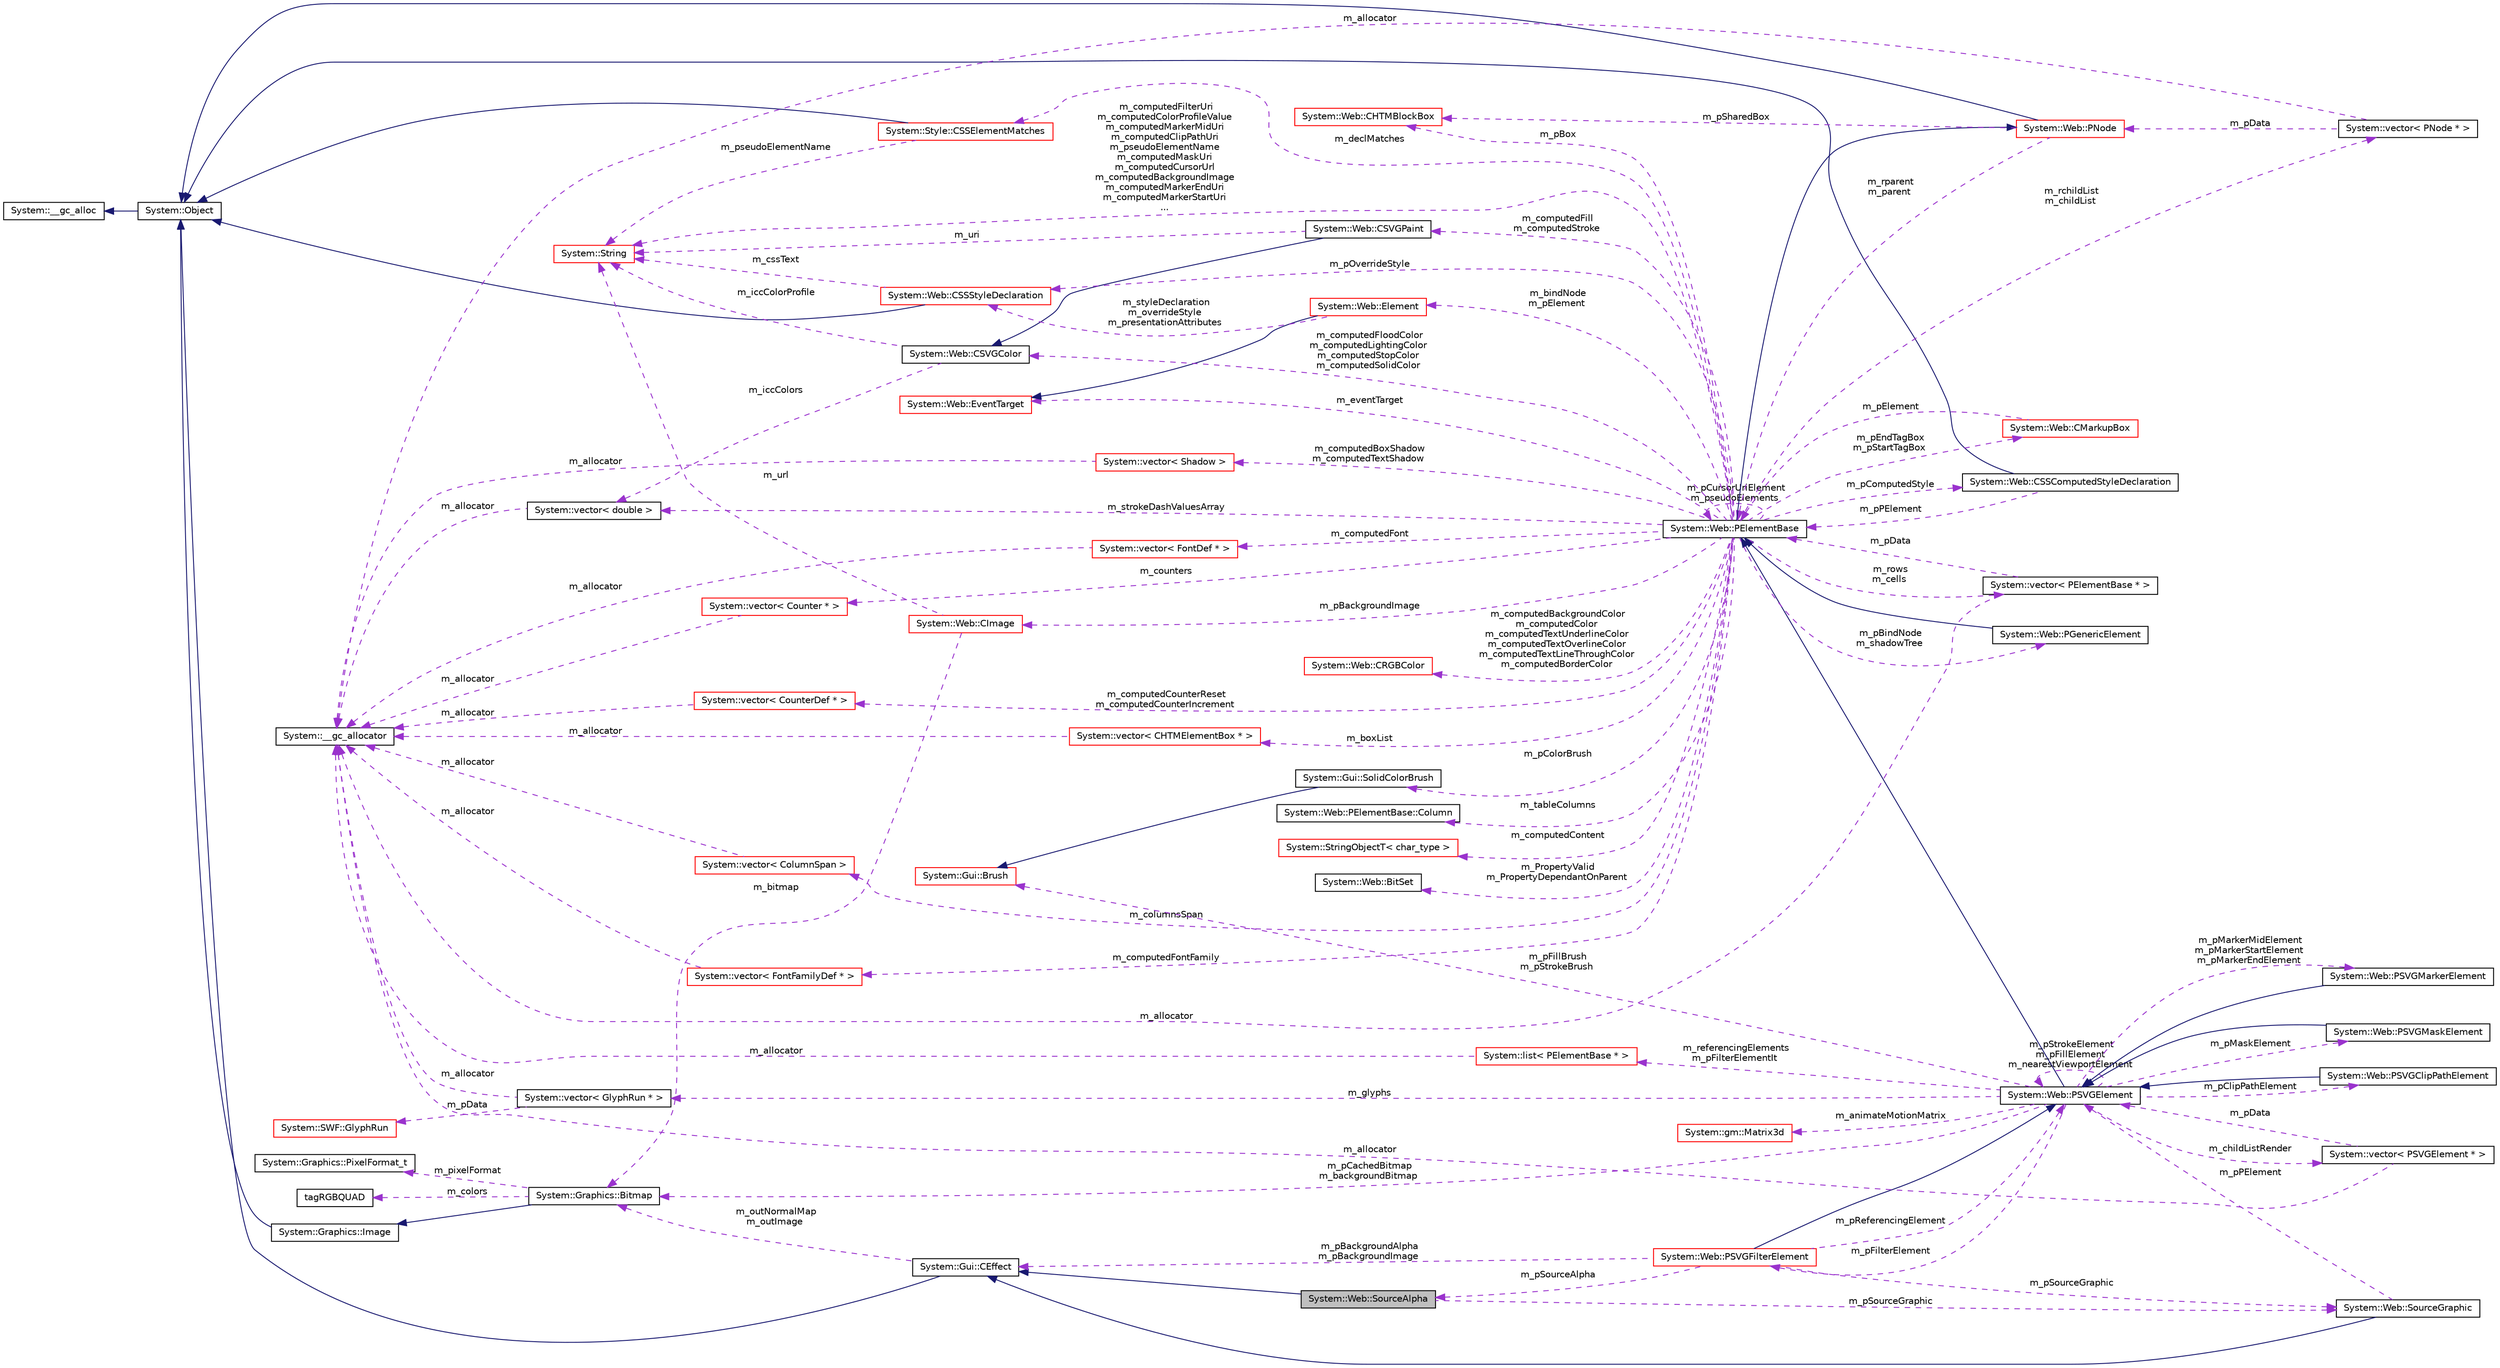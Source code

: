 digraph G
{
  edge [fontname="Helvetica",fontsize="10",labelfontname="Helvetica",labelfontsize="10"];
  node [fontname="Helvetica",fontsize="10",shape=record];
  rankdir="LR";
  Node1 [label="System::Web::SourceAlpha",height=0.2,width=0.4,color="black", fillcolor="grey75", style="filled" fontcolor="black"];
  Node2 -> Node1 [dir="back",color="midnightblue",fontsize="10",style="solid",fontname="Helvetica"];
  Node2 [label="System::Gui::CEffect",height=0.2,width=0.4,color="black", fillcolor="white", style="filled",URL="$class_system_1_1_gui_1_1_c_effect.html"];
  Node3 -> Node2 [dir="back",color="midnightblue",fontsize="10",style="solid",fontname="Helvetica"];
  Node3 [label="System::Object",height=0.2,width=0.4,color="black", fillcolor="white", style="filled",URL="$class_system_1_1_object.html"];
  Node4 -> Node3 [dir="back",color="midnightblue",fontsize="10",style="solid",fontname="Helvetica"];
  Node4 [label="System::__gc_alloc",height=0.2,width=0.4,color="black", fillcolor="white", style="filled",URL="$class_system_1_1____gc__alloc.html"];
  Node5 -> Node2 [dir="back",color="darkorchid3",fontsize="10",style="dashed",label=" m_outNormalMap\nm_outImage" ,fontname="Helvetica"];
  Node5 [label="System::Graphics::Bitmap",height=0.2,width=0.4,color="black", fillcolor="white", style="filled",URL="$class_system_1_1_graphics_1_1_bitmap.html"];
  Node6 -> Node5 [dir="back",color="midnightblue",fontsize="10",style="solid",fontname="Helvetica"];
  Node6 [label="System::Graphics::Image",height=0.2,width=0.4,color="black", fillcolor="white", style="filled",URL="$class_system_1_1_graphics_1_1_image.html"];
  Node3 -> Node6 [dir="back",color="midnightblue",fontsize="10",style="solid",fontname="Helvetica"];
  Node7 -> Node5 [dir="back",color="darkorchid3",fontsize="10",style="dashed",label=" m_pixelFormat" ,fontname="Helvetica"];
  Node7 [label="System::Graphics::PixelFormat_t",height=0.2,width=0.4,color="black", fillcolor="white", style="filled",URL="$class_system_1_1_graphics_1_1_pixel_format__t.html"];
  Node8 -> Node5 [dir="back",color="darkorchid3",fontsize="10",style="dashed",label=" m_colors" ,fontname="Helvetica"];
  Node8 [label="tagRGBQUAD",height=0.2,width=0.4,color="black", fillcolor="white", style="filled",URL="$structtag_r_g_b_q_u_a_d.html"];
  Node9 -> Node1 [dir="back",color="darkorchid3",fontsize="10",style="dashed",label=" m_pSourceGraphic" ,fontname="Helvetica"];
  Node9 [label="System::Web::SourceGraphic",height=0.2,width=0.4,color="black", fillcolor="white", style="filled",URL="$class_system_1_1_web_1_1_source_graphic.html"];
  Node2 -> Node9 [dir="back",color="midnightblue",fontsize="10",style="solid",fontname="Helvetica"];
  Node10 -> Node9 [dir="back",color="darkorchid3",fontsize="10",style="dashed",label=" m_pPElement" ,fontname="Helvetica"];
  Node10 [label="System::Web::PSVGElement",height=0.2,width=0.4,color="black", fillcolor="white", style="filled",URL="$class_system_1_1_web_1_1_p_s_v_g_element.html"];
  Node11 -> Node10 [dir="back",color="midnightblue",fontsize="10",style="solid",fontname="Helvetica"];
  Node11 [label="System::Web::PElementBase",height=0.2,width=0.4,color="black", fillcolor="white", style="filled",URL="$class_system_1_1_web_1_1_p_element_base.html"];
  Node12 -> Node11 [dir="back",color="midnightblue",fontsize="10",style="solid",fontname="Helvetica"];
  Node12 [label="System::Web::PNode",height=0.2,width=0.4,color="red", fillcolor="white", style="filled",URL="$class_system_1_1_web_1_1_p_node.html"];
  Node3 -> Node12 [dir="back",color="midnightblue",fontsize="10",style="solid",fontname="Helvetica"];
  Node11 -> Node12 [dir="back",color="darkorchid3",fontsize="10",style="dashed",label=" m_rparent\nm_parent" ,fontname="Helvetica"];
  Node13 -> Node12 [dir="back",color="darkorchid3",fontsize="10",style="dashed",label=" m_pSharedBox" ,fontname="Helvetica"];
  Node13 [label="System::Web::CHTMBlockBox",height=0.2,width=0.4,color="red", fillcolor="white", style="filled",URL="$class_system_1_1_web_1_1_c_h_t_m_block_box.html"];
  Node14 -> Node11 [dir="back",color="darkorchid3",fontsize="10",style="dashed",label=" m_eventTarget" ,fontname="Helvetica"];
  Node14 [label="System::Web::EventTarget",height=0.2,width=0.4,color="red", fillcolor="white", style="filled",URL="$class_system_1_1_web_1_1_event_target.html"];
  Node15 -> Node11 [dir="back",color="darkorchid3",fontsize="10",style="dashed",label=" m_computedBackgroundColor\nm_computedColor\nm_computedTextUnderlineColor\nm_computedTextOverlineColor\nm_computedTextLineThroughColor\nm_computedBorderColor" ,fontname="Helvetica"];
  Node15 [label="System::Web::CRGBColor",height=0.2,width=0.4,color="red", fillcolor="white", style="filled",URL="$class_system_1_1_web_1_1_c_r_g_b_color.html"];
  Node16 -> Node11 [dir="back",color="darkorchid3",fontsize="10",style="dashed",label=" m_computedCounterReset\nm_computedCounterIncrement" ,fontname="Helvetica"];
  Node16 [label="System::vector\< CounterDef * \>",height=0.2,width=0.4,color="red", fillcolor="white", style="filled",URL="$class_system_1_1vector.html"];
  Node17 -> Node16 [dir="back",color="darkorchid3",fontsize="10",style="dashed",label=" m_allocator" ,fontname="Helvetica"];
  Node17 [label="System::__gc_allocator",height=0.2,width=0.4,color="black", fillcolor="white", style="filled",URL="$class_system_1_1____gc__allocator.html"];
  Node18 -> Node11 [dir="back",color="darkorchid3",fontsize="10",style="dashed",label=" m_boxList" ,fontname="Helvetica"];
  Node18 [label="System::vector\< CHTMElementBox * \>",height=0.2,width=0.4,color="red", fillcolor="white", style="filled",URL="$class_system_1_1vector.html"];
  Node17 -> Node18 [dir="back",color="darkorchid3",fontsize="10",style="dashed",label=" m_allocator" ,fontname="Helvetica"];
  Node19 -> Node11 [dir="back",color="darkorchid3",fontsize="10",style="dashed",label=" m_counters" ,fontname="Helvetica"];
  Node19 [label="System::vector\< Counter * \>",height=0.2,width=0.4,color="red", fillcolor="white", style="filled",URL="$class_system_1_1vector.html"];
  Node17 -> Node19 [dir="back",color="darkorchid3",fontsize="10",style="dashed",label=" m_allocator" ,fontname="Helvetica"];
  Node20 -> Node11 [dir="back",color="darkorchid3",fontsize="10",style="dashed",label=" m_tableColumns" ,fontname="Helvetica"];
  Node20 [label="System::Web::PElementBase::Column",height=0.2,width=0.4,color="black", fillcolor="white", style="filled",URL="$struct_system_1_1_web_1_1_p_element_base_1_1_column.html"];
  Node21 -> Node11 [dir="back",color="darkorchid3",fontsize="10",style="dashed",label=" m_pBackgroundImage" ,fontname="Helvetica"];
  Node21 [label="System::Web::CImage",height=0.2,width=0.4,color="red", fillcolor="white", style="filled",URL="$class_system_1_1_web_1_1_c_image.html"];
  Node22 -> Node21 [dir="back",color="darkorchid3",fontsize="10",style="dashed",label=" m_url" ,fontname="Helvetica"];
  Node22 [label="System::String",height=0.2,width=0.4,color="red", fillcolor="white", style="filled",URL="$class_system_1_1_string.html"];
  Node5 -> Node21 [dir="back",color="darkorchid3",fontsize="10",style="dashed",label=" m_bitmap" ,fontname="Helvetica"];
  Node23 -> Node11 [dir="back",color="darkorchid3",fontsize="10",style="dashed",label=" m_pEndTagBox\nm_pStartTagBox" ,fontname="Helvetica"];
  Node23 [label="System::Web::CMarkupBox",height=0.2,width=0.4,color="red", fillcolor="white", style="filled",URL="$class_system_1_1_web_1_1_c_markup_box.html"];
  Node11 -> Node23 [dir="back",color="darkorchid3",fontsize="10",style="dashed",label=" m_pElement" ,fontname="Helvetica"];
  Node24 -> Node11 [dir="back",color="darkorchid3",fontsize="10",style="dashed",label=" m_rows\nm_cells" ,fontname="Helvetica"];
  Node24 [label="System::vector\< PElementBase * \>",height=0.2,width=0.4,color="black", fillcolor="white", style="filled",URL="$class_system_1_1vector.html"];
  Node17 -> Node24 [dir="back",color="darkorchid3",fontsize="10",style="dashed",label=" m_allocator" ,fontname="Helvetica"];
  Node11 -> Node24 [dir="back",color="darkorchid3",fontsize="10",style="dashed",label=" m_pData" ,fontname="Helvetica"];
  Node25 -> Node11 [dir="back",color="darkorchid3",fontsize="10",style="dashed",label=" m_computedFill\nm_computedStroke" ,fontname="Helvetica"];
  Node25 [label="System::Web::CSVGPaint",height=0.2,width=0.4,color="black", fillcolor="white", style="filled",URL="$class_system_1_1_web_1_1_c_s_v_g_paint.html"];
  Node26 -> Node25 [dir="back",color="midnightblue",fontsize="10",style="solid",fontname="Helvetica"];
  Node26 [label="System::Web::CSVGColor",height=0.2,width=0.4,color="black", fillcolor="white", style="filled",URL="$class_system_1_1_web_1_1_c_s_v_g_color.html"];
  Node22 -> Node26 [dir="back",color="darkorchid3",fontsize="10",style="dashed",label=" m_iccColorProfile" ,fontname="Helvetica"];
  Node27 -> Node26 [dir="back",color="darkorchid3",fontsize="10",style="dashed",label=" m_iccColors" ,fontname="Helvetica"];
  Node27 [label="System::vector\< double \>",height=0.2,width=0.4,color="black", fillcolor="white", style="filled",URL="$class_system_1_1vector.html"];
  Node17 -> Node27 [dir="back",color="darkorchid3",fontsize="10",style="dashed",label=" m_allocator" ,fontname="Helvetica"];
  Node22 -> Node25 [dir="back",color="darkorchid3",fontsize="10",style="dashed",label=" m_uri" ,fontname="Helvetica"];
  Node28 -> Node11 [dir="back",color="darkorchid3",fontsize="10",style="dashed",label=" m_computedFont" ,fontname="Helvetica"];
  Node28 [label="System::vector\< FontDef * \>",height=0.2,width=0.4,color="red", fillcolor="white", style="filled",URL="$class_system_1_1vector.html"];
  Node17 -> Node28 [dir="back",color="darkorchid3",fontsize="10",style="dashed",label=" m_allocator" ,fontname="Helvetica"];
  Node29 -> Node11 [dir="back",color="darkorchid3",fontsize="10",style="dashed",label=" m_columnsSpan" ,fontname="Helvetica"];
  Node29 [label="System::vector\< ColumnSpan \>",height=0.2,width=0.4,color="red", fillcolor="white", style="filled",URL="$class_system_1_1vector.html"];
  Node17 -> Node29 [dir="back",color="darkorchid3",fontsize="10",style="dashed",label=" m_allocator" ,fontname="Helvetica"];
  Node30 -> Node11 [dir="back",color="darkorchid3",fontsize="10",style="dashed",label=" m_pComputedStyle" ,fontname="Helvetica"];
  Node30 [label="System::Web::CSSComputedStyleDeclaration",height=0.2,width=0.4,color="black", fillcolor="white", style="filled",URL="$class_system_1_1_web_1_1_c_s_s_computed_style_declaration.html"];
  Node3 -> Node30 [dir="back",color="midnightblue",fontsize="10",style="solid",fontname="Helvetica"];
  Node11 -> Node30 [dir="back",color="darkorchid3",fontsize="10",style="dashed",label=" m_pPElement" ,fontname="Helvetica"];
  Node31 -> Node11 [dir="back",color="darkorchid3",fontsize="10",style="dashed",label=" m_rchildList\nm_childList" ,fontname="Helvetica"];
  Node31 [label="System::vector\< PNode * \>",height=0.2,width=0.4,color="black", fillcolor="white", style="filled",URL="$class_system_1_1vector.html"];
  Node17 -> Node31 [dir="back",color="darkorchid3",fontsize="10",style="dashed",label=" m_allocator" ,fontname="Helvetica"];
  Node12 -> Node31 [dir="back",color="darkorchid3",fontsize="10",style="dashed",label=" m_pData" ,fontname="Helvetica"];
  Node22 -> Node11 [dir="back",color="darkorchid3",fontsize="10",style="dashed",label=" m_computedFilterUri\nm_computedColorProfileValue\nm_computedMarkerMidUri\nm_computedClipPathUri\nm_pseudoElementName\nm_computedMaskUri\nm_computedCursorUrl\nm_computedBackgroundImage\nm_computedMarkerEndUri\nm_computedMarkerStartUri\n..." ,fontname="Helvetica"];
  Node32 -> Node11 [dir="back",color="darkorchid3",fontsize="10",style="dashed",label=" m_pOverrideStyle" ,fontname="Helvetica"];
  Node32 [label="System::Web::CSSStyleDeclaration",height=0.2,width=0.4,color="red", fillcolor="white", style="filled",URL="$class_system_1_1_web_1_1_c_s_s_style_declaration.html"];
  Node3 -> Node32 [dir="back",color="midnightblue",fontsize="10",style="solid",fontname="Helvetica"];
  Node22 -> Node32 [dir="back",color="darkorchid3",fontsize="10",style="dashed",label=" m_cssText" ,fontname="Helvetica"];
  Node33 -> Node11 [dir="back",color="darkorchid3",fontsize="10",style="dashed",label=" m_pBindNode\nm_shadowTree" ,fontname="Helvetica"];
  Node33 [label="System::Web::PGenericElement",height=0.2,width=0.4,color="black", fillcolor="white", style="filled",URL="$class_system_1_1_web_1_1_p_generic_element.html"];
  Node11 -> Node33 [dir="back",color="midnightblue",fontsize="10",style="solid",fontname="Helvetica"];
  Node26 -> Node11 [dir="back",color="darkorchid3",fontsize="10",style="dashed",label=" m_computedFloodColor\nm_computedLightingColor\nm_computedStopColor\nm_computedSolidColor" ,fontname="Helvetica"];
  Node34 -> Node11 [dir="back",color="darkorchid3",fontsize="10",style="dashed",label=" m_computedBoxShadow\nm_computedTextShadow" ,fontname="Helvetica"];
  Node34 [label="System::vector\< Shadow \>",height=0.2,width=0.4,color="red", fillcolor="white", style="filled",URL="$class_system_1_1vector.html"];
  Node17 -> Node34 [dir="back",color="darkorchid3",fontsize="10",style="dashed",label=" m_allocator" ,fontname="Helvetica"];
  Node35 -> Node11 [dir="back",color="darkorchid3",fontsize="10",style="dashed",label=" m_bindNode\nm_pElement" ,fontname="Helvetica"];
  Node35 [label="System::Web::Element",height=0.2,width=0.4,color="red", fillcolor="white", style="filled",URL="$class_system_1_1_web_1_1_element.html"];
  Node14 -> Node35 [dir="back",color="midnightblue",fontsize="10",style="solid",fontname="Helvetica"];
  Node32 -> Node35 [dir="back",color="darkorchid3",fontsize="10",style="dashed",label=" m_styleDeclaration\nm_overrideStyle\nm_presentationAttributes" ,fontname="Helvetica"];
  Node11 -> Node11 [dir="back",color="darkorchid3",fontsize="10",style="dashed",label=" m_pCursorUriElement\nm_pseudoElements" ,fontname="Helvetica"];
  Node13 -> Node11 [dir="back",color="darkorchid3",fontsize="10",style="dashed",label=" m_pBox" ,fontname="Helvetica"];
  Node27 -> Node11 [dir="back",color="darkorchid3",fontsize="10",style="dashed",label=" m_strokeDashValuesArray" ,fontname="Helvetica"];
  Node36 -> Node11 [dir="back",color="darkorchid3",fontsize="10",style="dashed",label=" m_computedContent" ,fontname="Helvetica"];
  Node36 [label="System::StringObjectT\< char_type \>",height=0.2,width=0.4,color="red", fillcolor="white", style="filled",URL="$class_system_1_1_string_object_t.html"];
  Node37 -> Node11 [dir="back",color="darkorchid3",fontsize="10",style="dashed",label=" m_computedFontFamily" ,fontname="Helvetica"];
  Node37 [label="System::vector\< FontFamilyDef * \>",height=0.2,width=0.4,color="red", fillcolor="white", style="filled",URL="$class_system_1_1vector.html"];
  Node17 -> Node37 [dir="back",color="darkorchid3",fontsize="10",style="dashed",label=" m_allocator" ,fontname="Helvetica"];
  Node38 -> Node11 [dir="back",color="darkorchid3",fontsize="10",style="dashed",label=" m_PropertyValid\nm_PropertyDependantOnParent" ,fontname="Helvetica"];
  Node38 [label="System::Web::BitSet",height=0.2,width=0.4,color="black", fillcolor="white", style="filled",URL="$class_system_1_1_web_1_1_bit_set.html"];
  Node39 -> Node11 [dir="back",color="darkorchid3",fontsize="10",style="dashed",label=" m_pColorBrush" ,fontname="Helvetica"];
  Node39 [label="System::Gui::SolidColorBrush",height=0.2,width=0.4,color="black", fillcolor="white", style="filled",URL="$class_system_1_1_gui_1_1_solid_color_brush.html"];
  Node40 -> Node39 [dir="back",color="midnightblue",fontsize="10",style="solid",fontname="Helvetica"];
  Node40 [label="System::Gui::Brush",height=0.2,width=0.4,color="red", fillcolor="white", style="filled",URL="$class_system_1_1_gui_1_1_brush.html"];
  Node41 -> Node11 [dir="back",color="darkorchid3",fontsize="10",style="dashed",label=" m_declMatches" ,fontname="Helvetica"];
  Node41 [label="System::Style::CSSElementMatches",height=0.2,width=0.4,color="red", fillcolor="white", style="filled",URL="$class_system_1_1_style_1_1_c_s_s_element_matches.html"];
  Node3 -> Node41 [dir="back",color="midnightblue",fontsize="10",style="solid",fontname="Helvetica"];
  Node22 -> Node41 [dir="back",color="darkorchid3",fontsize="10",style="dashed",label=" m_pseudoElementName" ,fontname="Helvetica"];
  Node42 -> Node10 [dir="back",color="darkorchid3",fontsize="10",style="dashed",label=" m_glyphs" ,fontname="Helvetica"];
  Node42 [label="System::vector\< GlyphRun * \>",height=0.2,width=0.4,color="black", fillcolor="white", style="filled",URL="$class_system_1_1vector.html"];
  Node17 -> Node42 [dir="back",color="darkorchid3",fontsize="10",style="dashed",label=" m_allocator" ,fontname="Helvetica"];
  Node43 -> Node42 [dir="back",color="darkorchid3",fontsize="10",style="dashed",label=" m_pData" ,fontname="Helvetica"];
  Node43 [label="System::SWF::GlyphRun",height=0.2,width=0.4,color="red", fillcolor="white", style="filled",URL="$class_system_1_1_s_w_f_1_1_glyph_run.html"];
  Node44 -> Node10 [dir="back",color="darkorchid3",fontsize="10",style="dashed",label=" m_animateMotionMatrix" ,fontname="Helvetica"];
  Node44 [label="System::gm::Matrix3d",height=0.2,width=0.4,color="red", fillcolor="white", style="filled",URL="$class_system_1_1gm_1_1_matrix3d.html"];
  Node40 -> Node10 [dir="back",color="darkorchid3",fontsize="10",style="dashed",label=" m_pFillBrush\nm_pStrokeBrush" ,fontname="Helvetica"];
  Node45 -> Node10 [dir="back",color="darkorchid3",fontsize="10",style="dashed",label=" m_pMaskElement" ,fontname="Helvetica"];
  Node45 [label="System::Web::PSVGMaskElement",height=0.2,width=0.4,color="black", fillcolor="white", style="filled",URL="$class_system_1_1_web_1_1_p_s_v_g_mask_element.html"];
  Node10 -> Node45 [dir="back",color="midnightblue",fontsize="10",style="solid",fontname="Helvetica"];
  Node46 -> Node10 [dir="back",color="darkorchid3",fontsize="10",style="dashed",label=" m_pFilterElement" ,fontname="Helvetica"];
  Node46 [label="System::Web::PSVGFilterElement",height=0.2,width=0.4,color="red", fillcolor="white", style="filled",URL="$class_system_1_1_web_1_1_p_s_v_g_filter_element.html"];
  Node10 -> Node46 [dir="back",color="midnightblue",fontsize="10",style="solid",fontname="Helvetica"];
  Node2 -> Node46 [dir="back",color="darkorchid3",fontsize="10",style="dashed",label=" m_pBackgroundAlpha\nm_pBackgroundImage" ,fontname="Helvetica"];
  Node9 -> Node46 [dir="back",color="darkorchid3",fontsize="10",style="dashed",label=" m_pSourceGraphic" ,fontname="Helvetica"];
  Node1 -> Node46 [dir="back",color="darkorchid3",fontsize="10",style="dashed",label=" m_pSourceAlpha" ,fontname="Helvetica"];
  Node10 -> Node46 [dir="back",color="darkorchid3",fontsize="10",style="dashed",label=" m_pReferencingElement" ,fontname="Helvetica"];
  Node47 -> Node10 [dir="back",color="darkorchid3",fontsize="10",style="dashed",label=" m_pMarkerMidElement\nm_pMarkerStartElement\nm_pMarkerEndElement" ,fontname="Helvetica"];
  Node47 [label="System::Web::PSVGMarkerElement",height=0.2,width=0.4,color="black", fillcolor="white", style="filled",URL="$class_system_1_1_web_1_1_p_s_v_g_marker_element.html"];
  Node10 -> Node47 [dir="back",color="midnightblue",fontsize="10",style="solid",fontname="Helvetica"];
  Node48 -> Node10 [dir="back",color="darkorchid3",fontsize="10",style="dashed",label=" m_pClipPathElement" ,fontname="Helvetica"];
  Node48 [label="System::Web::PSVGClipPathElement",height=0.2,width=0.4,color="black", fillcolor="white", style="filled",URL="$class_system_1_1_web_1_1_p_s_v_g_clip_path_element.html"];
  Node10 -> Node48 [dir="back",color="midnightblue",fontsize="10",style="solid",fontname="Helvetica"];
  Node5 -> Node10 [dir="back",color="darkorchid3",fontsize="10",style="dashed",label=" m_pCachedBitmap\nm_backgroundBitmap" ,fontname="Helvetica"];
  Node49 -> Node10 [dir="back",color="darkorchid3",fontsize="10",style="dashed",label=" m_childListRender" ,fontname="Helvetica"];
  Node49 [label="System::vector\< PSVGElement * \>",height=0.2,width=0.4,color="black", fillcolor="white", style="filled",URL="$class_system_1_1vector.html"];
  Node17 -> Node49 [dir="back",color="darkorchid3",fontsize="10",style="dashed",label=" m_allocator" ,fontname="Helvetica"];
  Node10 -> Node49 [dir="back",color="darkorchid3",fontsize="10",style="dashed",label=" m_pData" ,fontname="Helvetica"];
  Node10 -> Node10 [dir="back",color="darkorchid3",fontsize="10",style="dashed",label=" m_pStrokeElement\nm_pFillElement\nm_nearestViewportElement" ,fontname="Helvetica"];
  Node50 -> Node10 [dir="back",color="darkorchid3",fontsize="10",style="dashed",label=" m_referencingElements\nm_pFilterElementIt" ,fontname="Helvetica"];
  Node50 [label="System::list\< PElementBase * \>",height=0.2,width=0.4,color="red", fillcolor="white", style="filled",URL="$class_system_1_1list.html"];
  Node17 -> Node50 [dir="back",color="darkorchid3",fontsize="10",style="dashed",label=" m_allocator" ,fontname="Helvetica"];
}
